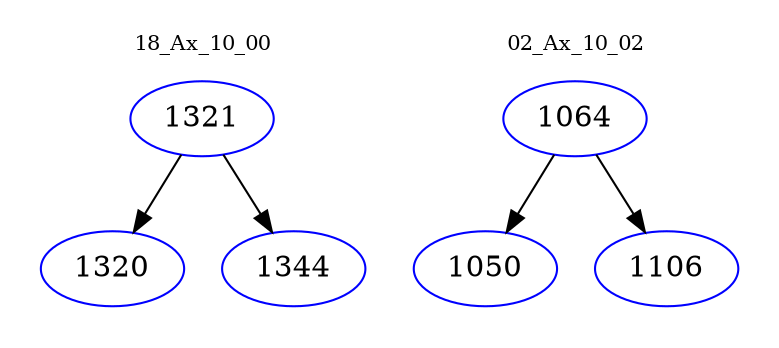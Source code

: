 digraph{
subgraph cluster_0 {
color = white
label = "18_Ax_10_00";
fontsize=10;
T0_1321 [label="1321", color="blue"]
T0_1321 -> T0_1320 [color="black"]
T0_1320 [label="1320", color="blue"]
T0_1321 -> T0_1344 [color="black"]
T0_1344 [label="1344", color="blue"]
}
subgraph cluster_1 {
color = white
label = "02_Ax_10_02";
fontsize=10;
T1_1064 [label="1064", color="blue"]
T1_1064 -> T1_1050 [color="black"]
T1_1050 [label="1050", color="blue"]
T1_1064 -> T1_1106 [color="black"]
T1_1106 [label="1106", color="blue"]
}
}
